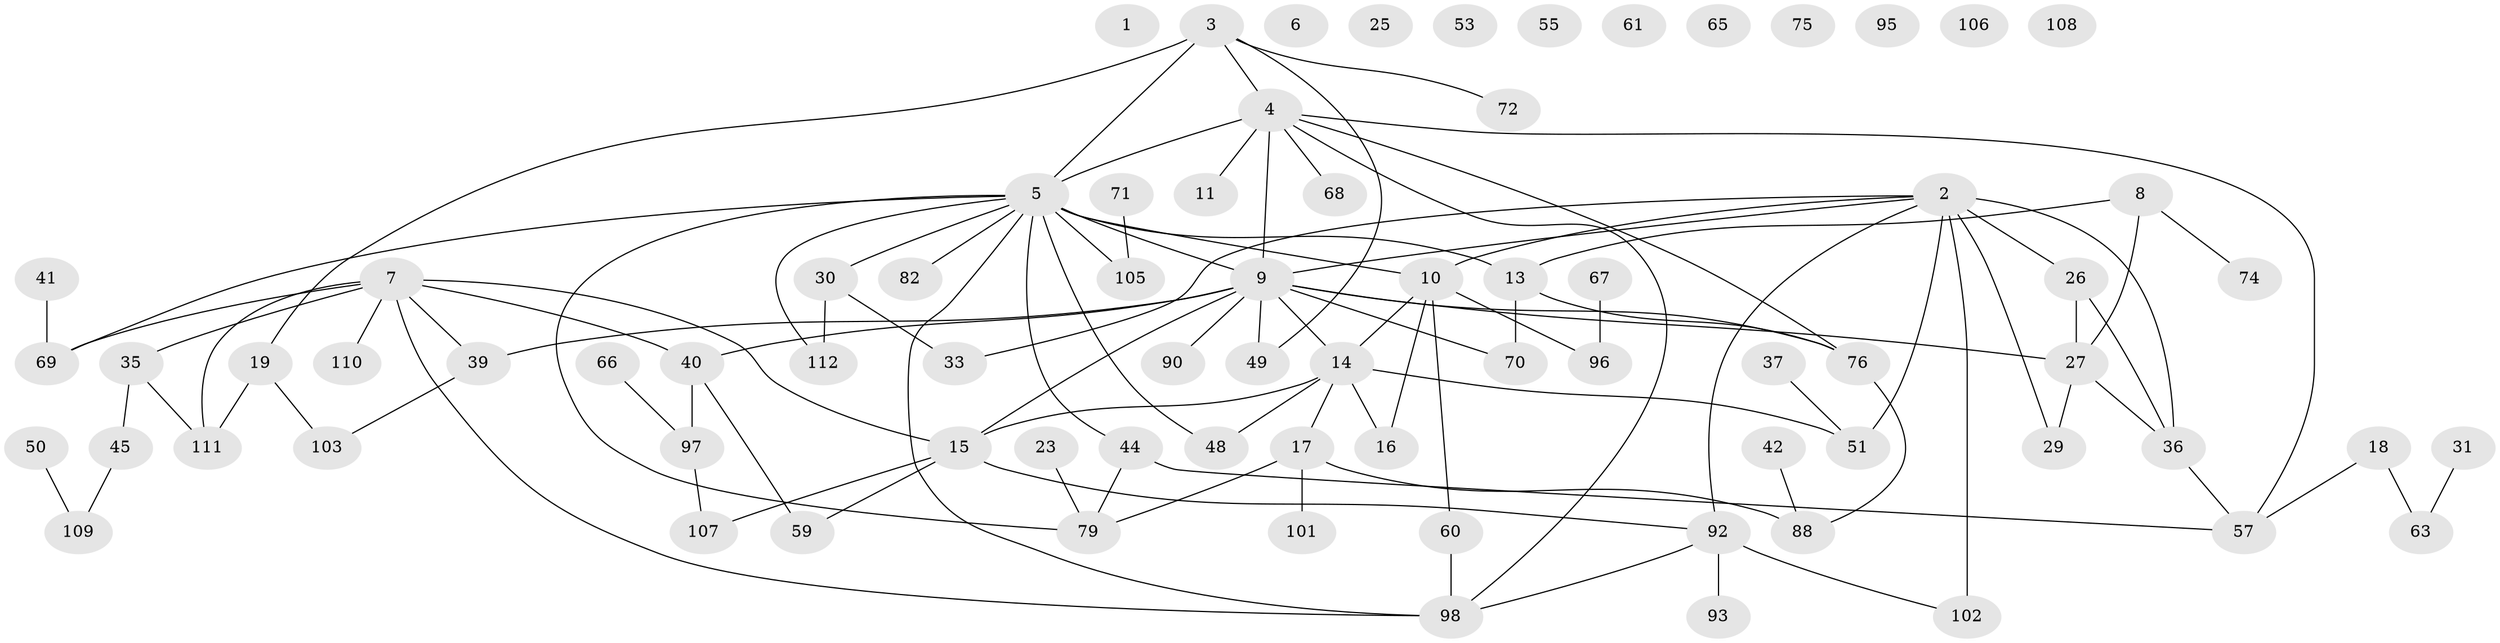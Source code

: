 // original degree distribution, {0: 0.08928571428571429, 4: 0.11607142857142858, 3: 0.24107142857142858, 6: 0.03571428571428571, 1: 0.1875, 2: 0.22321428571428573, 5: 0.10714285714285714}
// Generated by graph-tools (version 1.1) at 2025/16/03/04/25 18:16:27]
// undirected, 78 vertices, 104 edges
graph export_dot {
graph [start="1"]
  node [color=gray90,style=filled];
  1;
  2 [super="+28+84+89+91"];
  3 [super="+21+32+56"];
  4 [super="+58+73+81"];
  5 [super="+12+43+52+99+100"];
  6 [super="+22"];
  7 [super="+80+94"];
  8 [super="+47+87"];
  9 [super="+34+38+46+77+85"];
  10 [super="+62+104"];
  11 [super="+20+83"];
  13 [super="+64"];
  14 [super="+24+54"];
  15 [super="+78+86"];
  16;
  17;
  18;
  19;
  23;
  25;
  26;
  27;
  29;
  30;
  31;
  33;
  35;
  36;
  37;
  39;
  40;
  41;
  42;
  44;
  45;
  48;
  49;
  50;
  51;
  53;
  55;
  57;
  59;
  60;
  61;
  63;
  65;
  66;
  67;
  68;
  69;
  70;
  71;
  72;
  74;
  75;
  76;
  79;
  82;
  88;
  90;
  92;
  93;
  95;
  96;
  97;
  98;
  101;
  102;
  103;
  105;
  106;
  107;
  108;
  109;
  110;
  111;
  112;
  2 -- 102 [weight=2];
  2 -- 33;
  2 -- 92;
  2 -- 51;
  2 -- 29;
  2 -- 26;
  2 -- 36;
  2 -- 9;
  2 -- 10;
  3 -- 19;
  3 -- 72;
  3 -- 5 [weight=2];
  3 -- 49;
  3 -- 4;
  4 -- 76;
  4 -- 68;
  4 -- 98;
  4 -- 57;
  4 -- 11;
  4 -- 5 [weight=2];
  4 -- 9;
  5 -- 48;
  5 -- 105;
  5 -- 82;
  5 -- 98;
  5 -- 44;
  5 -- 30;
  5 -- 79;
  5 -- 112;
  5 -- 69;
  5 -- 9;
  5 -- 10 [weight=2];
  5 -- 13;
  7 -- 35;
  7 -- 69;
  7 -- 39;
  7 -- 40;
  7 -- 98;
  7 -- 110;
  7 -- 111;
  7 -- 15;
  8 -- 27;
  8 -- 74;
  8 -- 13;
  9 -- 90 [weight=2];
  9 -- 70;
  9 -- 40;
  9 -- 49;
  9 -- 39;
  9 -- 27;
  9 -- 76;
  9 -- 14;
  9 -- 15;
  10 -- 16;
  10 -- 96;
  10 -- 60;
  10 -- 14;
  13 -- 70;
  13 -- 76;
  14 -- 48;
  14 -- 51;
  14 -- 16;
  14 -- 17;
  14 -- 15;
  15 -- 107;
  15 -- 92;
  15 -- 59;
  17 -- 79;
  17 -- 88;
  17 -- 101;
  18 -- 57;
  18 -- 63;
  19 -- 103;
  19 -- 111;
  23 -- 79;
  26 -- 27;
  26 -- 36;
  27 -- 29;
  27 -- 36;
  30 -- 33;
  30 -- 112;
  31 -- 63;
  35 -- 45;
  35 -- 111;
  36 -- 57;
  37 -- 51;
  39 -- 103;
  40 -- 59;
  40 -- 97;
  41 -- 69;
  42 -- 88;
  44 -- 57;
  44 -- 79;
  45 -- 109;
  50 -- 109;
  60 -- 98;
  66 -- 97;
  67 -- 96;
  71 -- 105;
  76 -- 88;
  92 -- 93;
  92 -- 98;
  92 -- 102;
  97 -- 107;
}
